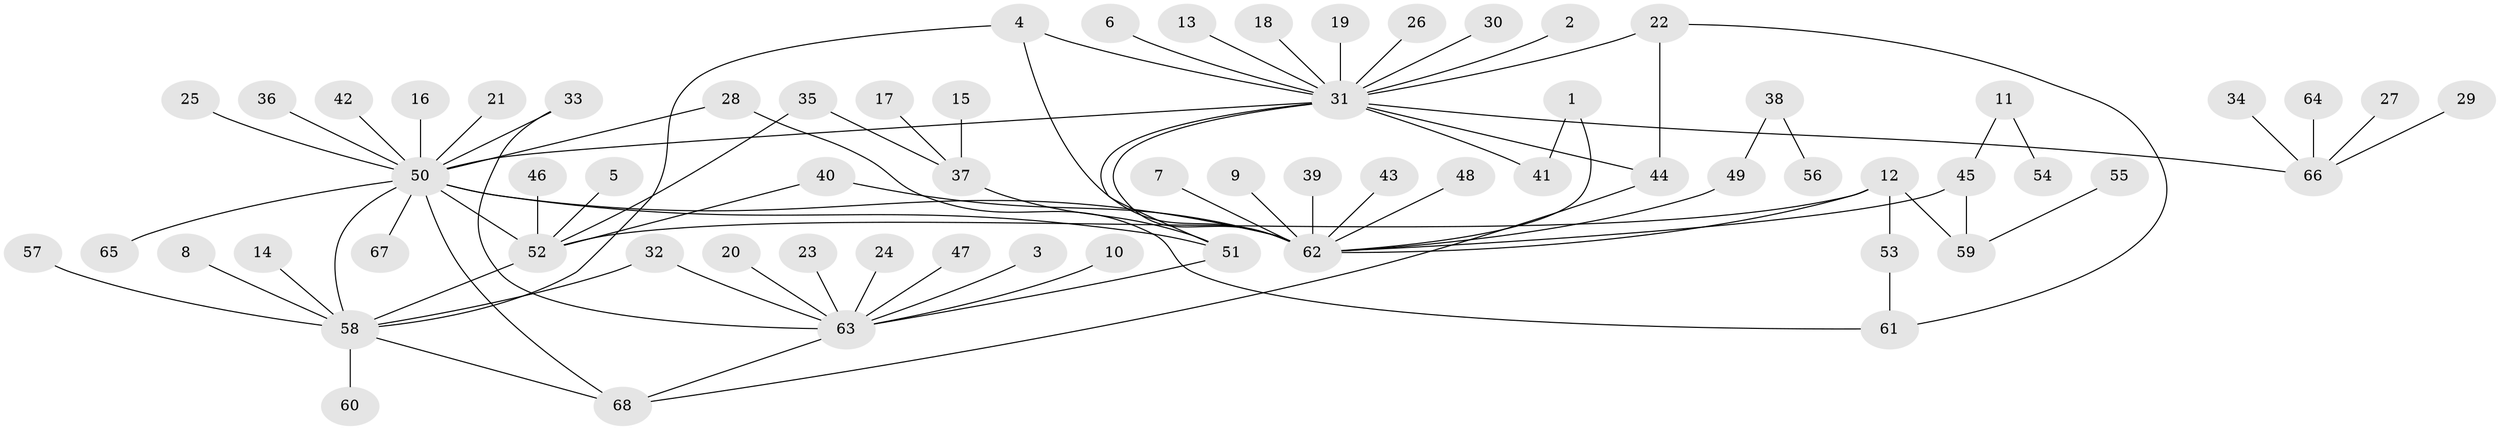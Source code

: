 // original degree distribution, {4: 0.044444444444444446, 18: 0.014814814814814815, 10: 0.007407407407407408, 16: 0.007407407407407408, 1: 0.6370370370370371, 2: 0.15555555555555556, 5: 0.037037037037037035, 3: 0.06666666666666667, 13: 0.007407407407407408, 7: 0.007407407407407408, 12: 0.007407407407407408, 6: 0.007407407407407408}
// Generated by graph-tools (version 1.1) at 2025/01/03/09/25 03:01:53]
// undirected, 68 vertices, 85 edges
graph export_dot {
graph [start="1"]
  node [color=gray90,style=filled];
  1;
  2;
  3;
  4;
  5;
  6;
  7;
  8;
  9;
  10;
  11;
  12;
  13;
  14;
  15;
  16;
  17;
  18;
  19;
  20;
  21;
  22;
  23;
  24;
  25;
  26;
  27;
  28;
  29;
  30;
  31;
  32;
  33;
  34;
  35;
  36;
  37;
  38;
  39;
  40;
  41;
  42;
  43;
  44;
  45;
  46;
  47;
  48;
  49;
  50;
  51;
  52;
  53;
  54;
  55;
  56;
  57;
  58;
  59;
  60;
  61;
  62;
  63;
  64;
  65;
  66;
  67;
  68;
  1 -- 41 [weight=1.0];
  1 -- 62 [weight=1.0];
  2 -- 31 [weight=1.0];
  3 -- 63 [weight=1.0];
  4 -- 31 [weight=1.0];
  4 -- 58 [weight=1.0];
  4 -- 62 [weight=1.0];
  5 -- 52 [weight=1.0];
  6 -- 31 [weight=1.0];
  7 -- 62 [weight=1.0];
  8 -- 58 [weight=1.0];
  9 -- 62 [weight=1.0];
  10 -- 63 [weight=1.0];
  11 -- 45 [weight=1.0];
  11 -- 54 [weight=1.0];
  12 -- 52 [weight=1.0];
  12 -- 53 [weight=1.0];
  12 -- 59 [weight=1.0];
  12 -- 62 [weight=1.0];
  13 -- 31 [weight=1.0];
  14 -- 58 [weight=1.0];
  15 -- 37 [weight=1.0];
  16 -- 50 [weight=1.0];
  17 -- 37 [weight=1.0];
  18 -- 31 [weight=1.0];
  19 -- 31 [weight=1.0];
  20 -- 63 [weight=1.0];
  21 -- 50 [weight=1.0];
  22 -- 31 [weight=1.0];
  22 -- 44 [weight=1.0];
  22 -- 61 [weight=1.0];
  23 -- 63 [weight=1.0];
  24 -- 63 [weight=1.0];
  25 -- 50 [weight=1.0];
  26 -- 31 [weight=1.0];
  27 -- 66 [weight=1.0];
  28 -- 50 [weight=1.0];
  28 -- 61 [weight=1.0];
  29 -- 66 [weight=1.0];
  30 -- 31 [weight=1.0];
  31 -- 41 [weight=1.0];
  31 -- 44 [weight=1.0];
  31 -- 50 [weight=1.0];
  31 -- 51 [weight=1.0];
  31 -- 62 [weight=1.0];
  31 -- 66 [weight=1.0];
  32 -- 58 [weight=1.0];
  32 -- 63 [weight=1.0];
  33 -- 50 [weight=1.0];
  33 -- 63 [weight=1.0];
  34 -- 66 [weight=1.0];
  35 -- 37 [weight=1.0];
  35 -- 52 [weight=1.0];
  36 -- 50 [weight=1.0];
  37 -- 51 [weight=1.0];
  38 -- 49 [weight=1.0];
  38 -- 56 [weight=1.0];
  39 -- 62 [weight=1.0];
  40 -- 52 [weight=1.0];
  40 -- 62 [weight=1.0];
  42 -- 50 [weight=1.0];
  43 -- 62 [weight=1.0];
  44 -- 68 [weight=1.0];
  45 -- 59 [weight=1.0];
  45 -- 62 [weight=1.0];
  46 -- 52 [weight=1.0];
  47 -- 63 [weight=1.0];
  48 -- 62 [weight=1.0];
  49 -- 62 [weight=1.0];
  50 -- 51 [weight=1.0];
  50 -- 52 [weight=1.0];
  50 -- 58 [weight=1.0];
  50 -- 62 [weight=1.0];
  50 -- 65 [weight=1.0];
  50 -- 67 [weight=1.0];
  50 -- 68 [weight=1.0];
  51 -- 63 [weight=1.0];
  52 -- 58 [weight=1.0];
  53 -- 61 [weight=1.0];
  55 -- 59 [weight=1.0];
  57 -- 58 [weight=1.0];
  58 -- 60 [weight=1.0];
  58 -- 68 [weight=1.0];
  63 -- 68 [weight=1.0];
  64 -- 66 [weight=1.0];
}
